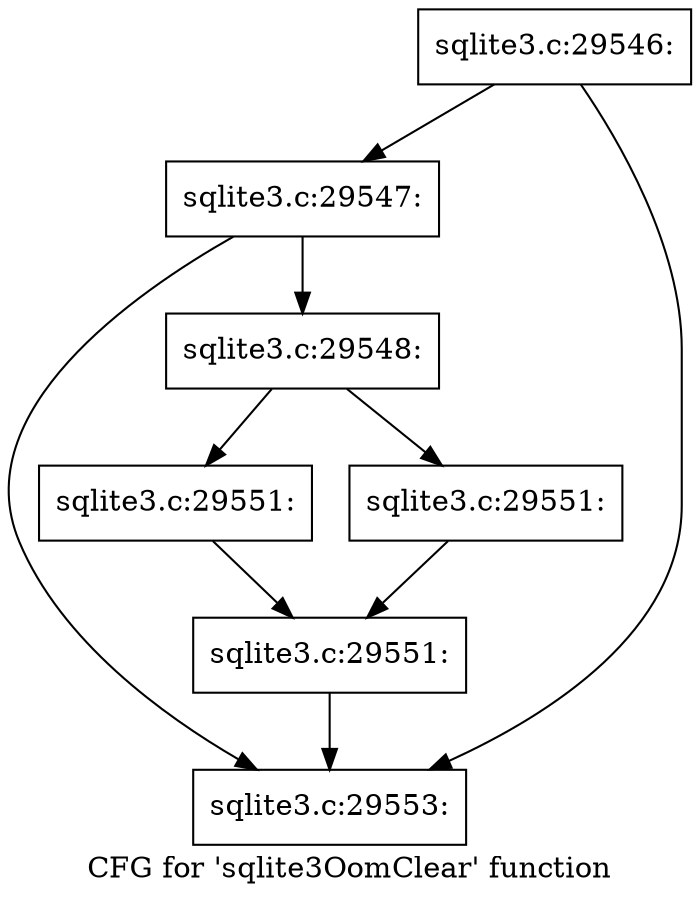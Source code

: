 digraph "CFG for 'sqlite3OomClear' function" {
	label="CFG for 'sqlite3OomClear' function";

	Node0x55c0faa137d0 [shape=record,label="{sqlite3.c:29546:}"];
	Node0x55c0faa137d0 -> Node0x55c0faa12860;
	Node0x55c0faa137d0 -> Node0x55c0faa14b30;
	Node0x55c0faa12860 [shape=record,label="{sqlite3.c:29547:}"];
	Node0x55c0faa12860 -> Node0x55c0faa14fb0;
	Node0x55c0faa12860 -> Node0x55c0faa14b30;
	Node0x55c0faa14fb0 [shape=record,label="{sqlite3.c:29548:}"];
	Node0x55c0faa14fb0 -> Node0x55c0faa161d0;
	Node0x55c0faa14fb0 -> Node0x55c0faa16220;
	Node0x55c0faa161d0 [shape=record,label="{sqlite3.c:29551:}"];
	Node0x55c0faa161d0 -> Node0x55c0faa16270;
	Node0x55c0faa16220 [shape=record,label="{sqlite3.c:29551:}"];
	Node0x55c0faa16220 -> Node0x55c0faa16270;
	Node0x55c0faa16270 [shape=record,label="{sqlite3.c:29551:}"];
	Node0x55c0faa16270 -> Node0x55c0faa14b30;
	Node0x55c0faa14b30 [shape=record,label="{sqlite3.c:29553:}"];
}
